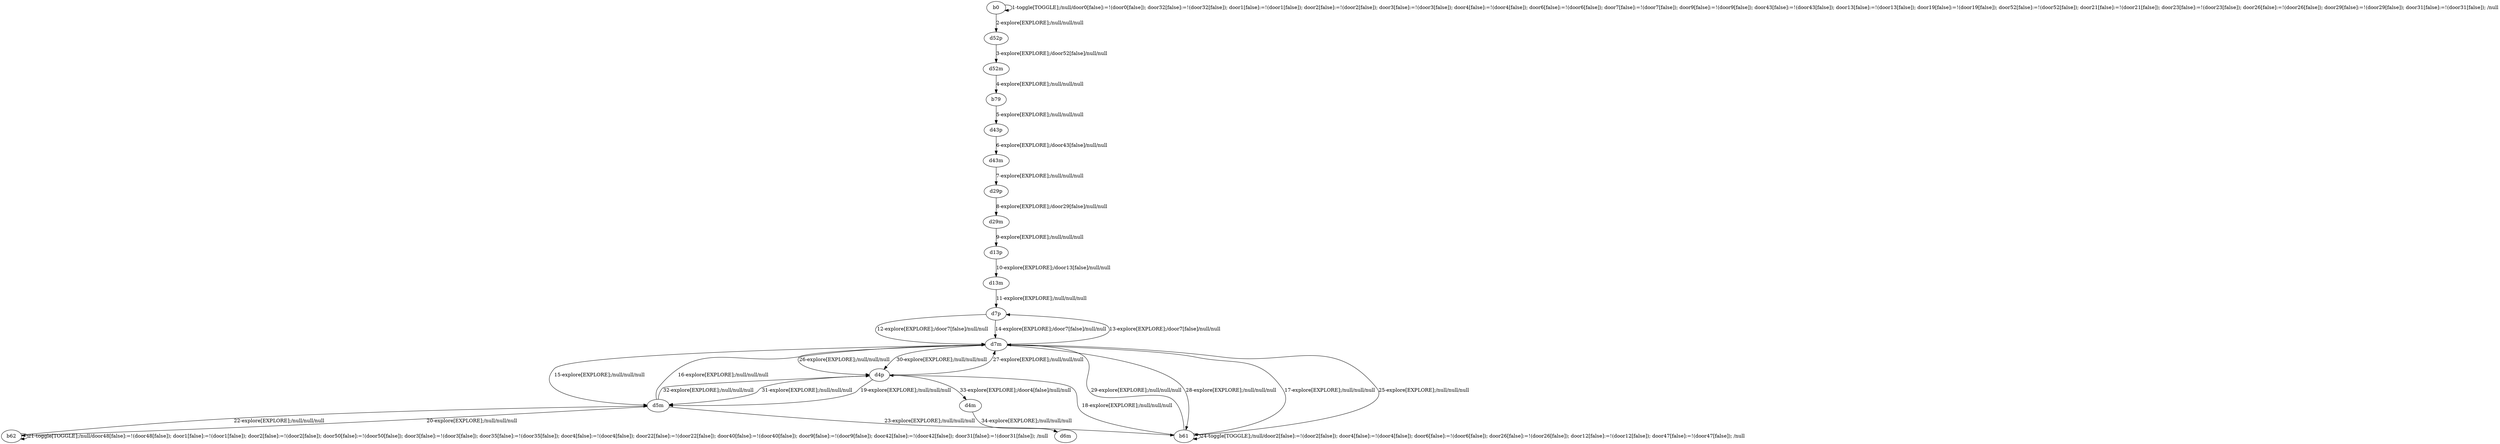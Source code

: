 # Total number of goals covered by this test: 3
# d4p --> d7m
# d4m --> d6m
# b62 --> b62

digraph g {
"b0" -> "b0" [label = "1-toggle[TOGGLE];/null/door0[false]:=!(door0[false]); door32[false]:=!(door32[false]); door1[false]:=!(door1[false]); door2[false]:=!(door2[false]); door3[false]:=!(door3[false]); door4[false]:=!(door4[false]); door6[false]:=!(door6[false]); door7[false]:=!(door7[false]); door9[false]:=!(door9[false]); door43[false]:=!(door43[false]); door13[false]:=!(door13[false]); door19[false]:=!(door19[false]); door52[false]:=!(door52[false]); door21[false]:=!(door21[false]); door23[false]:=!(door23[false]); door26[false]:=!(door26[false]); door29[false]:=!(door29[false]); door31[false]:=!(door31[false]); /null"];
"b0" -> "d52p" [label = "2-explore[EXPLORE];/null/null/null"];
"d52p" -> "d52m" [label = "3-explore[EXPLORE];/door52[false]/null/null"];
"d52m" -> "b79" [label = "4-explore[EXPLORE];/null/null/null"];
"b79" -> "d43p" [label = "5-explore[EXPLORE];/null/null/null"];
"d43p" -> "d43m" [label = "6-explore[EXPLORE];/door43[false]/null/null"];
"d43m" -> "d29p" [label = "7-explore[EXPLORE];/null/null/null"];
"d29p" -> "d29m" [label = "8-explore[EXPLORE];/door29[false]/null/null"];
"d29m" -> "d13p" [label = "9-explore[EXPLORE];/null/null/null"];
"d13p" -> "d13m" [label = "10-explore[EXPLORE];/door13[false]/null/null"];
"d13m" -> "d7p" [label = "11-explore[EXPLORE];/null/null/null"];
"d7p" -> "d7m" [label = "12-explore[EXPLORE];/door7[false]/null/null"];
"d7m" -> "d7p" [label = "13-explore[EXPLORE];/door7[false]/null/null"];
"d7p" -> "d7m" [label = "14-explore[EXPLORE];/door7[false]/null/null"];
"d7m" -> "d5m" [label = "15-explore[EXPLORE];/null/null/null"];
"d5m" -> "d7m" [label = "16-explore[EXPLORE];/null/null/null"];
"d7m" -> "b61" [label = "17-explore[EXPLORE];/null/null/null"];
"b61" -> "d4p" [label = "18-explore[EXPLORE];/null/null/null"];
"d4p" -> "d5m" [label = "19-explore[EXPLORE];/null/null/null"];
"d5m" -> "b62" [label = "20-explore[EXPLORE];/null/null/null"];
"b62" -> "b62" [label = "21-toggle[TOGGLE];/null/door48[false]:=!(door48[false]); door1[false]:=!(door1[false]); door2[false]:=!(door2[false]); door50[false]:=!(door50[false]); door3[false]:=!(door3[false]); door35[false]:=!(door35[false]); door4[false]:=!(door4[false]); door22[false]:=!(door22[false]); door40[false]:=!(door40[false]); door9[false]:=!(door9[false]); door42[false]:=!(door42[false]); door31[false]:=!(door31[false]); /null"];
"b62" -> "d5m" [label = "22-explore[EXPLORE];/null/null/null"];
"d5m" -> "b61" [label = "23-explore[EXPLORE];/null/null/null"];
"b61" -> "b61" [label = "24-toggle[TOGGLE];/null/door2[false]:=!(door2[false]); door4[false]:=!(door4[false]); door6[false]:=!(door6[false]); door26[false]:=!(door26[false]); door12[false]:=!(door12[false]); door47[false]:=!(door47[false]); /null"];
"b61" -> "d7m" [label = "25-explore[EXPLORE];/null/null/null"];
"d7m" -> "d4p" [label = "26-explore[EXPLORE];/null/null/null"];
"d4p" -> "d7m" [label = "27-explore[EXPLORE];/null/null/null"];
"d7m" -> "b61" [label = "28-explore[EXPLORE];/null/null/null"];
"b61" -> "d7m" [label = "29-explore[EXPLORE];/null/null/null"];
"d7m" -> "d4p" [label = "30-explore[EXPLORE];/null/null/null"];
"d4p" -> "d5m" [label = "31-explore[EXPLORE];/null/null/null"];
"d5m" -> "d4p" [label = "32-explore[EXPLORE];/null/null/null"];
"d4p" -> "d4m" [label = "33-explore[EXPLORE];/door4[false]/null/null"];
"d4m" -> "d6m" [label = "34-explore[EXPLORE];/null/null/null"];
}